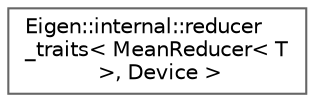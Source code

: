 digraph "类继承关系图"
{
 // LATEX_PDF_SIZE
  bgcolor="transparent";
  edge [fontname=Helvetica,fontsize=10,labelfontname=Helvetica,labelfontsize=10];
  node [fontname=Helvetica,fontsize=10,shape=box,height=0.2,width=0.4];
  rankdir="LR";
  Node0 [id="Node000000",label="Eigen::internal::reducer\l_traits\< MeanReducer\< T\l \>, Device \>",height=0.2,width=0.4,color="grey40", fillcolor="white", style="filled",URL="$struct_eigen_1_1internal_1_1reducer__traits_3_01_mean_reducer_3_01_t_01_4_00_01_device_01_4.html",tooltip=" "];
}
